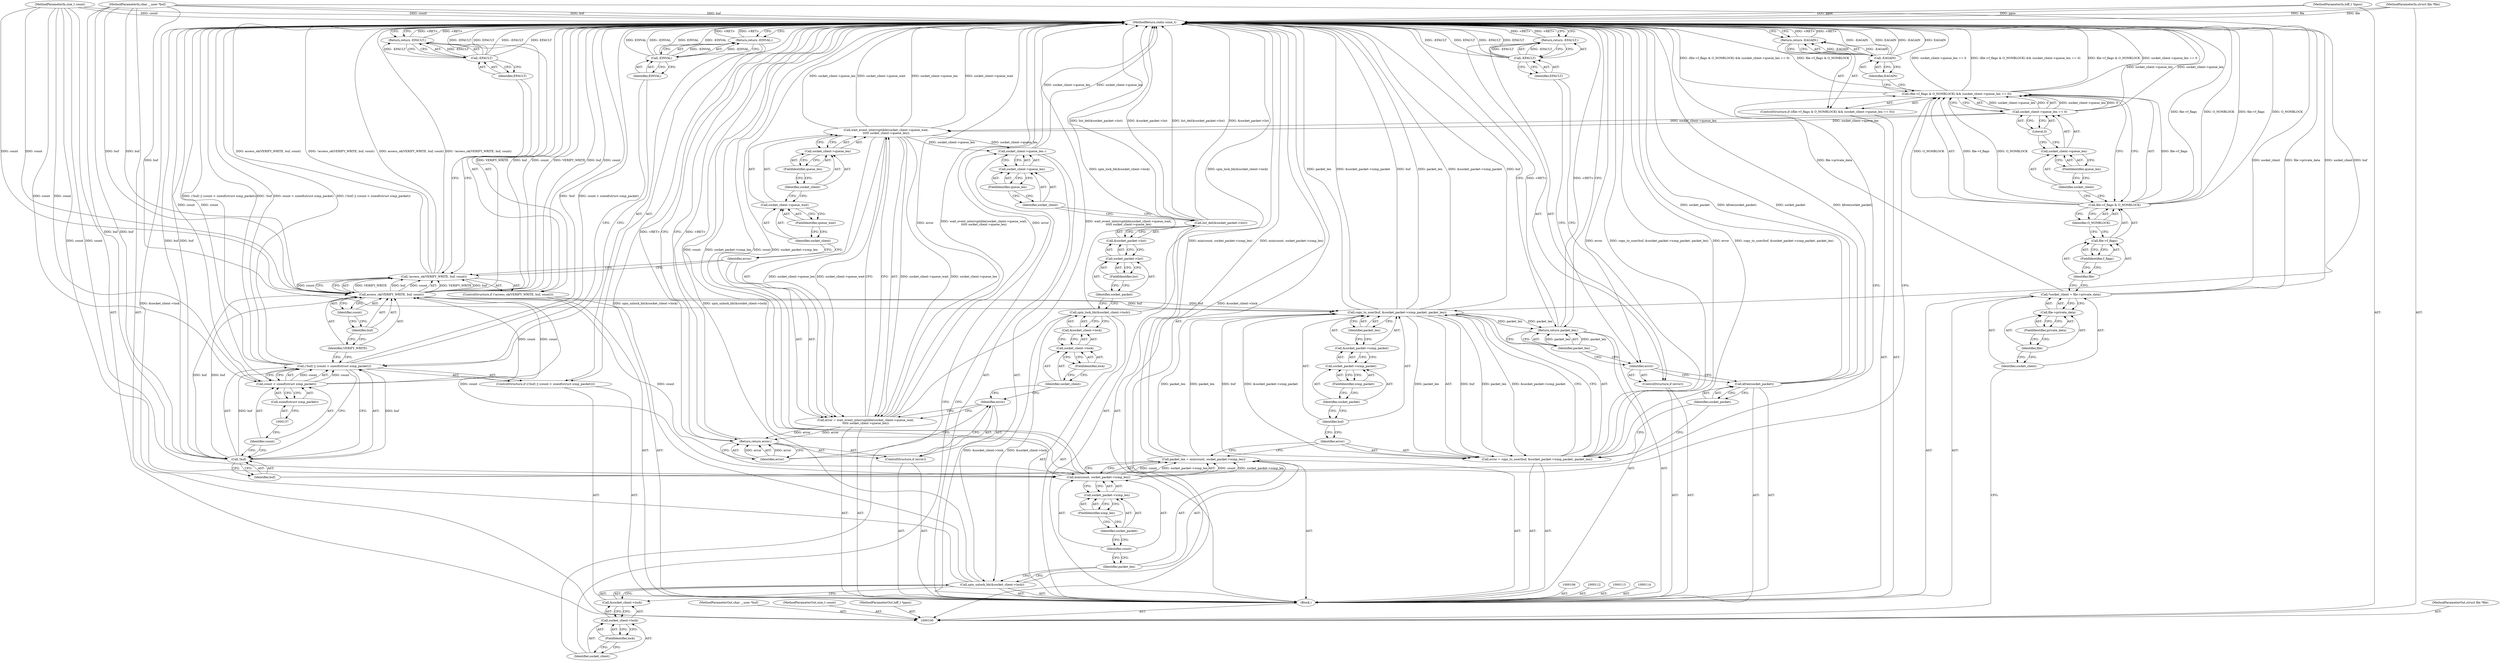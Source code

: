 digraph "0_linux_b5a1eeef04cc7859f34dec9b72ea1b28e4aba07c" {
"1000207" [label="(MethodReturn,static ssize_t)"];
"1000101" [label="(MethodParameterIn,struct file *file)"];
"1000312" [label="(MethodParameterOut,struct file *file)"];
"1000102" [label="(MethodParameterIn,char __user *buf)"];
"1000313" [label="(MethodParameterOut,char __user *buf)"];
"1000129" [label="(Identifier,EAGAIN)"];
"1000127" [label="(Return,return -EAGAIN;)"];
"1000128" [label="(Call,-EAGAIN)"];
"1000130" [label="(ControlStructure,if ((!buf) || (count < sizeof(struct icmp_packet))))"];
"1000134" [label="(Call,count < sizeof(struct icmp_packet))"];
"1000135" [label="(Identifier,count)"];
"1000136" [label="(Call,sizeof(struct icmp_packet))"];
"1000131" [label="(Call,(!buf) || (count < sizeof(struct icmp_packet)))"];
"1000132" [label="(Call,!buf)"];
"1000133" [label="(Identifier,buf)"];
"1000140" [label="(Identifier,EINVAL)"];
"1000138" [label="(Return,return -EINVAL;)"];
"1000139" [label="(Call,-EINVAL)"];
"1000141" [label="(ControlStructure,if (!access_ok(VERIFY_WRITE, buf, count)))"];
"1000144" [label="(Identifier,VERIFY_WRITE)"];
"1000145" [label="(Identifier,buf)"];
"1000146" [label="(Identifier,count)"];
"1000142" [label="(Call,!access_ok(VERIFY_WRITE, buf, count))"];
"1000143" [label="(Call,access_ok(VERIFY_WRITE, buf, count))"];
"1000149" [label="(Identifier,EFAULT)"];
"1000147" [label="(Return,return -EFAULT;)"];
"1000148" [label="(Call,-EFAULT)"];
"1000150" [label="(Call,error = wait_event_interruptible(socket_client->queue_wait,\n\t\t\t\t\t socket_client->queue_len))"];
"1000151" [label="(Identifier,error)"];
"1000153" [label="(Call,socket_client->queue_wait)"];
"1000154" [label="(Identifier,socket_client)"];
"1000155" [label="(FieldIdentifier,queue_wait)"];
"1000152" [label="(Call,wait_event_interruptible(socket_client->queue_wait,\n\t\t\t\t\t socket_client->queue_len))"];
"1000158" [label="(FieldIdentifier,queue_len)"];
"1000156" [label="(Call,socket_client->queue_len)"];
"1000157" [label="(Identifier,socket_client)"];
"1000103" [label="(MethodParameterIn,size_t count)"];
"1000314" [label="(MethodParameterOut,size_t count)"];
"1000104" [label="(MethodParameterIn,loff_t *ppos)"];
"1000315" [label="(MethodParameterOut,loff_t *ppos)"];
"1000159" [label="(ControlStructure,if (error))"];
"1000160" [label="(Identifier,error)"];
"1000161" [label="(Return,return error;)"];
"1000162" [label="(Identifier,error)"];
"1000163" [label="(Call,spin_lock_bh(&socket_client->lock))"];
"1000164" [label="(Call,&socket_client->lock)"];
"1000165" [label="(Call,socket_client->lock)"];
"1000166" [label="(Identifier,socket_client)"];
"1000167" [label="(FieldIdentifier,lock)"];
"1000168" [label="(Call,list_del(&socket_packet->list))"];
"1000169" [label="(Call,&socket_packet->list)"];
"1000170" [label="(Call,socket_packet->list)"];
"1000171" [label="(Identifier,socket_packet)"];
"1000172" [label="(FieldIdentifier,list)"];
"1000173" [label="(Call,socket_client->queue_len--)"];
"1000174" [label="(Call,socket_client->queue_len)"];
"1000175" [label="(Identifier,socket_client)"];
"1000176" [label="(FieldIdentifier,queue_len)"];
"1000105" [label="(Block,)"];
"1000178" [label="(Call,&socket_client->lock)"];
"1000179" [label="(Call,socket_client->lock)"];
"1000180" [label="(Identifier,socket_client)"];
"1000177" [label="(Call,spin_unlock_bh(&socket_client->lock))"];
"1000181" [label="(FieldIdentifier,lock)"];
"1000182" [label="(Call,packet_len = min(count, socket_packet->icmp_len))"];
"1000183" [label="(Identifier,packet_len)"];
"1000184" [label="(Call,min(count, socket_packet->icmp_len))"];
"1000185" [label="(Identifier,count)"];
"1000186" [label="(Call,socket_packet->icmp_len)"];
"1000187" [label="(Identifier,socket_packet)"];
"1000188" [label="(FieldIdentifier,icmp_len)"];
"1000189" [label="(Call,error = copy_to_user(buf, &socket_packet->icmp_packet, packet_len))"];
"1000190" [label="(Identifier,error)"];
"1000192" [label="(Identifier,buf)"];
"1000193" [label="(Call,&socket_packet->icmp_packet)"];
"1000194" [label="(Call,socket_packet->icmp_packet)"];
"1000195" [label="(Identifier,socket_packet)"];
"1000196" [label="(FieldIdentifier,icmp_packet)"];
"1000197" [label="(Identifier,packet_len)"];
"1000191" [label="(Call,copy_to_user(buf, &socket_packet->icmp_packet, packet_len))"];
"1000198" [label="(Call,kfree(socket_packet))"];
"1000199" [label="(Identifier,socket_packet)"];
"1000200" [label="(ControlStructure,if (error))"];
"1000201" [label="(Identifier,error)"];
"1000204" [label="(Identifier,EFAULT)"];
"1000202" [label="(Return,return -EFAULT;)"];
"1000203" [label="(Call,-EFAULT)"];
"1000107" [label="(Call,*socket_client = file->private_data)"];
"1000108" [label="(Identifier,socket_client)"];
"1000109" [label="(Call,file->private_data)"];
"1000110" [label="(Identifier,file)"];
"1000111" [label="(FieldIdentifier,private_data)"];
"1000205" [label="(Return,return packet_len;)"];
"1000206" [label="(Identifier,packet_len)"];
"1000115" [label="(ControlStructure,if ((file->f_flags & O_NONBLOCK) && (socket_client->queue_len == 0)))"];
"1000120" [label="(FieldIdentifier,f_flags)"];
"1000121" [label="(Identifier,O_NONBLOCK)"];
"1000122" [label="(Call,socket_client->queue_len == 0)"];
"1000123" [label="(Call,socket_client->queue_len)"];
"1000124" [label="(Identifier,socket_client)"];
"1000116" [label="(Call,(file->f_flags & O_NONBLOCK) && (socket_client->queue_len == 0))"];
"1000125" [label="(FieldIdentifier,queue_len)"];
"1000117" [label="(Call,file->f_flags & O_NONBLOCK)"];
"1000118" [label="(Call,file->f_flags)"];
"1000119" [label="(Identifier,file)"];
"1000126" [label="(Literal,0)"];
"1000207" -> "1000100"  [label="AST: "];
"1000207" -> "1000127"  [label="CFG: "];
"1000207" -> "1000138"  [label="CFG: "];
"1000207" -> "1000147"  [label="CFG: "];
"1000207" -> "1000161"  [label="CFG: "];
"1000207" -> "1000202"  [label="CFG: "];
"1000207" -> "1000205"  [label="CFG: "];
"1000161" -> "1000207"  [label="DDG: <RET>"];
"1000127" -> "1000207"  [label="DDG: <RET>"];
"1000147" -> "1000207"  [label="DDG: <RET>"];
"1000205" -> "1000207"  [label="DDG: <RET>"];
"1000138" -> "1000207"  [label="DDG: <RET>"];
"1000142" -> "1000207"  [label="DDG: !access_ok(VERIFY_WRITE, buf, count)"];
"1000142" -> "1000207"  [label="DDG: access_ok(VERIFY_WRITE, buf, count)"];
"1000107" -> "1000207"  [label="DDG: socket_client"];
"1000107" -> "1000207"  [label="DDG: file->private_data"];
"1000184" -> "1000207"  [label="DDG: count"];
"1000184" -> "1000207"  [label="DDG: socket_packet->icmp_len"];
"1000104" -> "1000207"  [label="DDG: ppos"];
"1000152" -> "1000207"  [label="DDG: socket_client->queue_wait"];
"1000152" -> "1000207"  [label="DDG: socket_client->queue_len"];
"1000117" -> "1000207"  [label="DDG: file->f_flags"];
"1000117" -> "1000207"  [label="DDG: O_NONBLOCK"];
"1000177" -> "1000207"  [label="DDG: &socket_client->lock"];
"1000177" -> "1000207"  [label="DDG: spin_unlock_bh(&socket_client->lock)"];
"1000116" -> "1000207"  [label="DDG: file->f_flags & O_NONBLOCK"];
"1000116" -> "1000207"  [label="DDG: socket_client->queue_len == 0"];
"1000116" -> "1000207"  [label="DDG: (file->f_flags & O_NONBLOCK) && (socket_client->queue_len == 0)"];
"1000168" -> "1000207"  [label="DDG: list_del(&socket_packet->list)"];
"1000168" -> "1000207"  [label="DDG: &socket_packet->list"];
"1000150" -> "1000207"  [label="DDG: error"];
"1000150" -> "1000207"  [label="DDG: wait_event_interruptible(socket_client->queue_wait,\n\t\t\t\t\t socket_client->queue_len)"];
"1000189" -> "1000207"  [label="DDG: error"];
"1000189" -> "1000207"  [label="DDG: copy_to_user(buf, &socket_packet->icmp_packet, packet_len)"];
"1000122" -> "1000207"  [label="DDG: socket_client->queue_len"];
"1000131" -> "1000207"  [label="DDG: !buf"];
"1000131" -> "1000207"  [label="DDG: count < sizeof(struct icmp_packet)"];
"1000131" -> "1000207"  [label="DDG: (!buf) || (count < sizeof(struct icmp_packet))"];
"1000139" -> "1000207"  [label="DDG: -EINVAL"];
"1000139" -> "1000207"  [label="DDG: EINVAL"];
"1000182" -> "1000207"  [label="DDG: min(count, socket_packet->icmp_len)"];
"1000128" -> "1000207"  [label="DDG: EAGAIN"];
"1000128" -> "1000207"  [label="DDG: -EAGAIN"];
"1000103" -> "1000207"  [label="DDG: count"];
"1000143" -> "1000207"  [label="DDG: VERIFY_WRITE"];
"1000143" -> "1000207"  [label="DDG: buf"];
"1000143" -> "1000207"  [label="DDG: count"];
"1000203" -> "1000207"  [label="DDG: -EFAULT"];
"1000203" -> "1000207"  [label="DDG: EFAULT"];
"1000148" -> "1000207"  [label="DDG: EFAULT"];
"1000148" -> "1000207"  [label="DDG: -EFAULT"];
"1000132" -> "1000207"  [label="DDG: buf"];
"1000102" -> "1000207"  [label="DDG: buf"];
"1000191" -> "1000207"  [label="DDG: packet_len"];
"1000191" -> "1000207"  [label="DDG: &socket_packet->icmp_packet"];
"1000191" -> "1000207"  [label="DDG: buf"];
"1000198" -> "1000207"  [label="DDG: socket_packet"];
"1000198" -> "1000207"  [label="DDG: kfree(socket_packet)"];
"1000134" -> "1000207"  [label="DDG: count"];
"1000101" -> "1000207"  [label="DDG: file"];
"1000163" -> "1000207"  [label="DDG: spin_lock_bh(&socket_client->lock)"];
"1000173" -> "1000207"  [label="DDG: socket_client->queue_len"];
"1000202" -> "1000207"  [label="DDG: <RET>"];
"1000101" -> "1000100"  [label="AST: "];
"1000101" -> "1000207"  [label="DDG: file"];
"1000312" -> "1000100"  [label="AST: "];
"1000102" -> "1000100"  [label="AST: "];
"1000102" -> "1000207"  [label="DDG: buf"];
"1000102" -> "1000132"  [label="DDG: buf"];
"1000102" -> "1000143"  [label="DDG: buf"];
"1000102" -> "1000191"  [label="DDG: buf"];
"1000313" -> "1000100"  [label="AST: "];
"1000129" -> "1000128"  [label="AST: "];
"1000129" -> "1000116"  [label="CFG: "];
"1000128" -> "1000129"  [label="CFG: "];
"1000127" -> "1000115"  [label="AST: "];
"1000127" -> "1000128"  [label="CFG: "];
"1000128" -> "1000127"  [label="AST: "];
"1000207" -> "1000127"  [label="CFG: "];
"1000127" -> "1000207"  [label="DDG: <RET>"];
"1000128" -> "1000127"  [label="DDG: -EAGAIN"];
"1000128" -> "1000127"  [label="AST: "];
"1000128" -> "1000129"  [label="CFG: "];
"1000129" -> "1000128"  [label="AST: "];
"1000127" -> "1000128"  [label="CFG: "];
"1000128" -> "1000207"  [label="DDG: EAGAIN"];
"1000128" -> "1000207"  [label="DDG: -EAGAIN"];
"1000128" -> "1000127"  [label="DDG: -EAGAIN"];
"1000130" -> "1000105"  [label="AST: "];
"1000131" -> "1000130"  [label="AST: "];
"1000138" -> "1000130"  [label="AST: "];
"1000134" -> "1000131"  [label="AST: "];
"1000134" -> "1000136"  [label="CFG: "];
"1000135" -> "1000134"  [label="AST: "];
"1000136" -> "1000134"  [label="AST: "];
"1000131" -> "1000134"  [label="CFG: "];
"1000134" -> "1000207"  [label="DDG: count"];
"1000134" -> "1000131"  [label="DDG: count"];
"1000103" -> "1000134"  [label="DDG: count"];
"1000134" -> "1000143"  [label="DDG: count"];
"1000135" -> "1000134"  [label="AST: "];
"1000135" -> "1000132"  [label="CFG: "];
"1000137" -> "1000135"  [label="CFG: "];
"1000136" -> "1000134"  [label="AST: "];
"1000136" -> "1000137"  [label="CFG: "];
"1000137" -> "1000136"  [label="AST: "];
"1000134" -> "1000136"  [label="CFG: "];
"1000131" -> "1000130"  [label="AST: "];
"1000131" -> "1000132"  [label="CFG: "];
"1000131" -> "1000134"  [label="CFG: "];
"1000132" -> "1000131"  [label="AST: "];
"1000134" -> "1000131"  [label="AST: "];
"1000140" -> "1000131"  [label="CFG: "];
"1000144" -> "1000131"  [label="CFG: "];
"1000131" -> "1000207"  [label="DDG: !buf"];
"1000131" -> "1000207"  [label="DDG: count < sizeof(struct icmp_packet)"];
"1000131" -> "1000207"  [label="DDG: (!buf) || (count < sizeof(struct icmp_packet))"];
"1000132" -> "1000131"  [label="DDG: buf"];
"1000134" -> "1000131"  [label="DDG: count"];
"1000132" -> "1000131"  [label="AST: "];
"1000132" -> "1000133"  [label="CFG: "];
"1000133" -> "1000132"  [label="AST: "];
"1000135" -> "1000132"  [label="CFG: "];
"1000131" -> "1000132"  [label="CFG: "];
"1000132" -> "1000207"  [label="DDG: buf"];
"1000132" -> "1000131"  [label="DDG: buf"];
"1000102" -> "1000132"  [label="DDG: buf"];
"1000132" -> "1000143"  [label="DDG: buf"];
"1000133" -> "1000132"  [label="AST: "];
"1000133" -> "1000116"  [label="CFG: "];
"1000132" -> "1000133"  [label="CFG: "];
"1000140" -> "1000139"  [label="AST: "];
"1000140" -> "1000131"  [label="CFG: "];
"1000139" -> "1000140"  [label="CFG: "];
"1000138" -> "1000130"  [label="AST: "];
"1000138" -> "1000139"  [label="CFG: "];
"1000139" -> "1000138"  [label="AST: "];
"1000207" -> "1000138"  [label="CFG: "];
"1000138" -> "1000207"  [label="DDG: <RET>"];
"1000139" -> "1000138"  [label="DDG: -EINVAL"];
"1000139" -> "1000138"  [label="AST: "];
"1000139" -> "1000140"  [label="CFG: "];
"1000140" -> "1000139"  [label="AST: "];
"1000138" -> "1000139"  [label="CFG: "];
"1000139" -> "1000207"  [label="DDG: -EINVAL"];
"1000139" -> "1000207"  [label="DDG: EINVAL"];
"1000139" -> "1000138"  [label="DDG: -EINVAL"];
"1000141" -> "1000105"  [label="AST: "];
"1000142" -> "1000141"  [label="AST: "];
"1000147" -> "1000141"  [label="AST: "];
"1000144" -> "1000143"  [label="AST: "];
"1000144" -> "1000131"  [label="CFG: "];
"1000145" -> "1000144"  [label="CFG: "];
"1000145" -> "1000143"  [label="AST: "];
"1000145" -> "1000144"  [label="CFG: "];
"1000146" -> "1000145"  [label="CFG: "];
"1000146" -> "1000143"  [label="AST: "];
"1000146" -> "1000145"  [label="CFG: "];
"1000143" -> "1000146"  [label="CFG: "];
"1000142" -> "1000141"  [label="AST: "];
"1000142" -> "1000143"  [label="CFG: "];
"1000143" -> "1000142"  [label="AST: "];
"1000149" -> "1000142"  [label="CFG: "];
"1000151" -> "1000142"  [label="CFG: "];
"1000142" -> "1000207"  [label="DDG: !access_ok(VERIFY_WRITE, buf, count)"];
"1000142" -> "1000207"  [label="DDG: access_ok(VERIFY_WRITE, buf, count)"];
"1000143" -> "1000142"  [label="DDG: VERIFY_WRITE"];
"1000143" -> "1000142"  [label="DDG: buf"];
"1000143" -> "1000142"  [label="DDG: count"];
"1000143" -> "1000142"  [label="AST: "];
"1000143" -> "1000146"  [label="CFG: "];
"1000144" -> "1000143"  [label="AST: "];
"1000145" -> "1000143"  [label="AST: "];
"1000146" -> "1000143"  [label="AST: "];
"1000142" -> "1000143"  [label="CFG: "];
"1000143" -> "1000207"  [label="DDG: VERIFY_WRITE"];
"1000143" -> "1000207"  [label="DDG: buf"];
"1000143" -> "1000207"  [label="DDG: count"];
"1000143" -> "1000142"  [label="DDG: VERIFY_WRITE"];
"1000143" -> "1000142"  [label="DDG: buf"];
"1000143" -> "1000142"  [label="DDG: count"];
"1000132" -> "1000143"  [label="DDG: buf"];
"1000102" -> "1000143"  [label="DDG: buf"];
"1000134" -> "1000143"  [label="DDG: count"];
"1000103" -> "1000143"  [label="DDG: count"];
"1000143" -> "1000184"  [label="DDG: count"];
"1000143" -> "1000191"  [label="DDG: buf"];
"1000149" -> "1000148"  [label="AST: "];
"1000149" -> "1000142"  [label="CFG: "];
"1000148" -> "1000149"  [label="CFG: "];
"1000147" -> "1000141"  [label="AST: "];
"1000147" -> "1000148"  [label="CFG: "];
"1000148" -> "1000147"  [label="AST: "];
"1000207" -> "1000147"  [label="CFG: "];
"1000147" -> "1000207"  [label="DDG: <RET>"];
"1000148" -> "1000147"  [label="DDG: -EFAULT"];
"1000148" -> "1000147"  [label="AST: "];
"1000148" -> "1000149"  [label="CFG: "];
"1000149" -> "1000148"  [label="AST: "];
"1000147" -> "1000148"  [label="CFG: "];
"1000148" -> "1000207"  [label="DDG: EFAULT"];
"1000148" -> "1000207"  [label="DDG: -EFAULT"];
"1000148" -> "1000147"  [label="DDG: -EFAULT"];
"1000150" -> "1000105"  [label="AST: "];
"1000150" -> "1000152"  [label="CFG: "];
"1000151" -> "1000150"  [label="AST: "];
"1000152" -> "1000150"  [label="AST: "];
"1000160" -> "1000150"  [label="CFG: "];
"1000150" -> "1000207"  [label="DDG: error"];
"1000150" -> "1000207"  [label="DDG: wait_event_interruptible(socket_client->queue_wait,\n\t\t\t\t\t socket_client->queue_len)"];
"1000152" -> "1000150"  [label="DDG: socket_client->queue_wait"];
"1000152" -> "1000150"  [label="DDG: socket_client->queue_len"];
"1000150" -> "1000161"  [label="DDG: error"];
"1000151" -> "1000150"  [label="AST: "];
"1000151" -> "1000142"  [label="CFG: "];
"1000154" -> "1000151"  [label="CFG: "];
"1000153" -> "1000152"  [label="AST: "];
"1000153" -> "1000155"  [label="CFG: "];
"1000154" -> "1000153"  [label="AST: "];
"1000155" -> "1000153"  [label="AST: "];
"1000157" -> "1000153"  [label="CFG: "];
"1000154" -> "1000153"  [label="AST: "];
"1000154" -> "1000151"  [label="CFG: "];
"1000155" -> "1000154"  [label="CFG: "];
"1000155" -> "1000153"  [label="AST: "];
"1000155" -> "1000154"  [label="CFG: "];
"1000153" -> "1000155"  [label="CFG: "];
"1000152" -> "1000150"  [label="AST: "];
"1000152" -> "1000156"  [label="CFG: "];
"1000153" -> "1000152"  [label="AST: "];
"1000156" -> "1000152"  [label="AST: "];
"1000150" -> "1000152"  [label="CFG: "];
"1000152" -> "1000207"  [label="DDG: socket_client->queue_wait"];
"1000152" -> "1000207"  [label="DDG: socket_client->queue_len"];
"1000152" -> "1000150"  [label="DDG: socket_client->queue_wait"];
"1000152" -> "1000150"  [label="DDG: socket_client->queue_len"];
"1000122" -> "1000152"  [label="DDG: socket_client->queue_len"];
"1000152" -> "1000173"  [label="DDG: socket_client->queue_len"];
"1000158" -> "1000156"  [label="AST: "];
"1000158" -> "1000157"  [label="CFG: "];
"1000156" -> "1000158"  [label="CFG: "];
"1000156" -> "1000152"  [label="AST: "];
"1000156" -> "1000158"  [label="CFG: "];
"1000157" -> "1000156"  [label="AST: "];
"1000158" -> "1000156"  [label="AST: "];
"1000152" -> "1000156"  [label="CFG: "];
"1000157" -> "1000156"  [label="AST: "];
"1000157" -> "1000153"  [label="CFG: "];
"1000158" -> "1000157"  [label="CFG: "];
"1000103" -> "1000100"  [label="AST: "];
"1000103" -> "1000207"  [label="DDG: count"];
"1000103" -> "1000134"  [label="DDG: count"];
"1000103" -> "1000143"  [label="DDG: count"];
"1000103" -> "1000184"  [label="DDG: count"];
"1000314" -> "1000100"  [label="AST: "];
"1000104" -> "1000100"  [label="AST: "];
"1000104" -> "1000207"  [label="DDG: ppos"];
"1000315" -> "1000100"  [label="AST: "];
"1000159" -> "1000105"  [label="AST: "];
"1000160" -> "1000159"  [label="AST: "];
"1000161" -> "1000159"  [label="AST: "];
"1000160" -> "1000159"  [label="AST: "];
"1000160" -> "1000150"  [label="CFG: "];
"1000162" -> "1000160"  [label="CFG: "];
"1000166" -> "1000160"  [label="CFG: "];
"1000161" -> "1000159"  [label="AST: "];
"1000161" -> "1000162"  [label="CFG: "];
"1000162" -> "1000161"  [label="AST: "];
"1000207" -> "1000161"  [label="CFG: "];
"1000161" -> "1000207"  [label="DDG: <RET>"];
"1000162" -> "1000161"  [label="DDG: error"];
"1000150" -> "1000161"  [label="DDG: error"];
"1000162" -> "1000161"  [label="AST: "];
"1000162" -> "1000160"  [label="CFG: "];
"1000161" -> "1000162"  [label="CFG: "];
"1000162" -> "1000161"  [label="DDG: error"];
"1000163" -> "1000105"  [label="AST: "];
"1000163" -> "1000164"  [label="CFG: "];
"1000164" -> "1000163"  [label="AST: "];
"1000171" -> "1000163"  [label="CFG: "];
"1000163" -> "1000207"  [label="DDG: spin_lock_bh(&socket_client->lock)"];
"1000163" -> "1000177"  [label="DDG: &socket_client->lock"];
"1000164" -> "1000163"  [label="AST: "];
"1000164" -> "1000165"  [label="CFG: "];
"1000165" -> "1000164"  [label="AST: "];
"1000163" -> "1000164"  [label="CFG: "];
"1000165" -> "1000164"  [label="AST: "];
"1000165" -> "1000167"  [label="CFG: "];
"1000166" -> "1000165"  [label="AST: "];
"1000167" -> "1000165"  [label="AST: "];
"1000164" -> "1000165"  [label="CFG: "];
"1000166" -> "1000165"  [label="AST: "];
"1000166" -> "1000160"  [label="CFG: "];
"1000167" -> "1000166"  [label="CFG: "];
"1000167" -> "1000165"  [label="AST: "];
"1000167" -> "1000166"  [label="CFG: "];
"1000165" -> "1000167"  [label="CFG: "];
"1000168" -> "1000105"  [label="AST: "];
"1000168" -> "1000169"  [label="CFG: "];
"1000169" -> "1000168"  [label="AST: "];
"1000175" -> "1000168"  [label="CFG: "];
"1000168" -> "1000207"  [label="DDG: list_del(&socket_packet->list)"];
"1000168" -> "1000207"  [label="DDG: &socket_packet->list"];
"1000169" -> "1000168"  [label="AST: "];
"1000169" -> "1000170"  [label="CFG: "];
"1000170" -> "1000169"  [label="AST: "];
"1000168" -> "1000169"  [label="CFG: "];
"1000170" -> "1000169"  [label="AST: "];
"1000170" -> "1000172"  [label="CFG: "];
"1000171" -> "1000170"  [label="AST: "];
"1000172" -> "1000170"  [label="AST: "];
"1000169" -> "1000170"  [label="CFG: "];
"1000171" -> "1000170"  [label="AST: "];
"1000171" -> "1000163"  [label="CFG: "];
"1000172" -> "1000171"  [label="CFG: "];
"1000172" -> "1000170"  [label="AST: "];
"1000172" -> "1000171"  [label="CFG: "];
"1000170" -> "1000172"  [label="CFG: "];
"1000173" -> "1000105"  [label="AST: "];
"1000173" -> "1000174"  [label="CFG: "];
"1000174" -> "1000173"  [label="AST: "];
"1000180" -> "1000173"  [label="CFG: "];
"1000173" -> "1000207"  [label="DDG: socket_client->queue_len"];
"1000152" -> "1000173"  [label="DDG: socket_client->queue_len"];
"1000174" -> "1000173"  [label="AST: "];
"1000174" -> "1000176"  [label="CFG: "];
"1000175" -> "1000174"  [label="AST: "];
"1000176" -> "1000174"  [label="AST: "];
"1000173" -> "1000174"  [label="CFG: "];
"1000175" -> "1000174"  [label="AST: "];
"1000175" -> "1000168"  [label="CFG: "];
"1000176" -> "1000175"  [label="CFG: "];
"1000176" -> "1000174"  [label="AST: "];
"1000176" -> "1000175"  [label="CFG: "];
"1000174" -> "1000176"  [label="CFG: "];
"1000105" -> "1000100"  [label="AST: "];
"1000106" -> "1000105"  [label="AST: "];
"1000107" -> "1000105"  [label="AST: "];
"1000112" -> "1000105"  [label="AST: "];
"1000113" -> "1000105"  [label="AST: "];
"1000114" -> "1000105"  [label="AST: "];
"1000115" -> "1000105"  [label="AST: "];
"1000130" -> "1000105"  [label="AST: "];
"1000141" -> "1000105"  [label="AST: "];
"1000150" -> "1000105"  [label="AST: "];
"1000159" -> "1000105"  [label="AST: "];
"1000163" -> "1000105"  [label="AST: "];
"1000168" -> "1000105"  [label="AST: "];
"1000173" -> "1000105"  [label="AST: "];
"1000177" -> "1000105"  [label="AST: "];
"1000182" -> "1000105"  [label="AST: "];
"1000189" -> "1000105"  [label="AST: "];
"1000198" -> "1000105"  [label="AST: "];
"1000200" -> "1000105"  [label="AST: "];
"1000205" -> "1000105"  [label="AST: "];
"1000178" -> "1000177"  [label="AST: "];
"1000178" -> "1000179"  [label="CFG: "];
"1000179" -> "1000178"  [label="AST: "];
"1000177" -> "1000178"  [label="CFG: "];
"1000179" -> "1000178"  [label="AST: "];
"1000179" -> "1000181"  [label="CFG: "];
"1000180" -> "1000179"  [label="AST: "];
"1000181" -> "1000179"  [label="AST: "];
"1000178" -> "1000179"  [label="CFG: "];
"1000180" -> "1000179"  [label="AST: "];
"1000180" -> "1000173"  [label="CFG: "];
"1000181" -> "1000180"  [label="CFG: "];
"1000177" -> "1000105"  [label="AST: "];
"1000177" -> "1000178"  [label="CFG: "];
"1000178" -> "1000177"  [label="AST: "];
"1000183" -> "1000177"  [label="CFG: "];
"1000177" -> "1000207"  [label="DDG: &socket_client->lock"];
"1000177" -> "1000207"  [label="DDG: spin_unlock_bh(&socket_client->lock)"];
"1000163" -> "1000177"  [label="DDG: &socket_client->lock"];
"1000181" -> "1000179"  [label="AST: "];
"1000181" -> "1000180"  [label="CFG: "];
"1000179" -> "1000181"  [label="CFG: "];
"1000182" -> "1000105"  [label="AST: "];
"1000182" -> "1000184"  [label="CFG: "];
"1000183" -> "1000182"  [label="AST: "];
"1000184" -> "1000182"  [label="AST: "];
"1000190" -> "1000182"  [label="CFG: "];
"1000182" -> "1000207"  [label="DDG: min(count, socket_packet->icmp_len)"];
"1000184" -> "1000182"  [label="DDG: count"];
"1000184" -> "1000182"  [label="DDG: socket_packet->icmp_len"];
"1000182" -> "1000191"  [label="DDG: packet_len"];
"1000183" -> "1000182"  [label="AST: "];
"1000183" -> "1000177"  [label="CFG: "];
"1000185" -> "1000183"  [label="CFG: "];
"1000184" -> "1000182"  [label="AST: "];
"1000184" -> "1000186"  [label="CFG: "];
"1000185" -> "1000184"  [label="AST: "];
"1000186" -> "1000184"  [label="AST: "];
"1000182" -> "1000184"  [label="CFG: "];
"1000184" -> "1000207"  [label="DDG: count"];
"1000184" -> "1000207"  [label="DDG: socket_packet->icmp_len"];
"1000184" -> "1000182"  [label="DDG: count"];
"1000184" -> "1000182"  [label="DDG: socket_packet->icmp_len"];
"1000143" -> "1000184"  [label="DDG: count"];
"1000103" -> "1000184"  [label="DDG: count"];
"1000185" -> "1000184"  [label="AST: "];
"1000185" -> "1000183"  [label="CFG: "];
"1000187" -> "1000185"  [label="CFG: "];
"1000186" -> "1000184"  [label="AST: "];
"1000186" -> "1000188"  [label="CFG: "];
"1000187" -> "1000186"  [label="AST: "];
"1000188" -> "1000186"  [label="AST: "];
"1000184" -> "1000186"  [label="CFG: "];
"1000187" -> "1000186"  [label="AST: "];
"1000187" -> "1000185"  [label="CFG: "];
"1000188" -> "1000187"  [label="CFG: "];
"1000188" -> "1000186"  [label="AST: "];
"1000188" -> "1000187"  [label="CFG: "];
"1000186" -> "1000188"  [label="CFG: "];
"1000189" -> "1000105"  [label="AST: "];
"1000189" -> "1000191"  [label="CFG: "];
"1000190" -> "1000189"  [label="AST: "];
"1000191" -> "1000189"  [label="AST: "];
"1000199" -> "1000189"  [label="CFG: "];
"1000189" -> "1000207"  [label="DDG: error"];
"1000189" -> "1000207"  [label="DDG: copy_to_user(buf, &socket_packet->icmp_packet, packet_len)"];
"1000191" -> "1000189"  [label="DDG: buf"];
"1000191" -> "1000189"  [label="DDG: &socket_packet->icmp_packet"];
"1000191" -> "1000189"  [label="DDG: packet_len"];
"1000190" -> "1000189"  [label="AST: "];
"1000190" -> "1000182"  [label="CFG: "];
"1000192" -> "1000190"  [label="CFG: "];
"1000192" -> "1000191"  [label="AST: "];
"1000192" -> "1000190"  [label="CFG: "];
"1000195" -> "1000192"  [label="CFG: "];
"1000193" -> "1000191"  [label="AST: "];
"1000193" -> "1000194"  [label="CFG: "];
"1000194" -> "1000193"  [label="AST: "];
"1000197" -> "1000193"  [label="CFG: "];
"1000194" -> "1000193"  [label="AST: "];
"1000194" -> "1000196"  [label="CFG: "];
"1000195" -> "1000194"  [label="AST: "];
"1000196" -> "1000194"  [label="AST: "];
"1000193" -> "1000194"  [label="CFG: "];
"1000195" -> "1000194"  [label="AST: "];
"1000195" -> "1000192"  [label="CFG: "];
"1000196" -> "1000195"  [label="CFG: "];
"1000196" -> "1000194"  [label="AST: "];
"1000196" -> "1000195"  [label="CFG: "];
"1000194" -> "1000196"  [label="CFG: "];
"1000197" -> "1000191"  [label="AST: "];
"1000197" -> "1000193"  [label="CFG: "];
"1000191" -> "1000197"  [label="CFG: "];
"1000191" -> "1000189"  [label="AST: "];
"1000191" -> "1000197"  [label="CFG: "];
"1000192" -> "1000191"  [label="AST: "];
"1000193" -> "1000191"  [label="AST: "];
"1000197" -> "1000191"  [label="AST: "];
"1000189" -> "1000191"  [label="CFG: "];
"1000191" -> "1000207"  [label="DDG: packet_len"];
"1000191" -> "1000207"  [label="DDG: &socket_packet->icmp_packet"];
"1000191" -> "1000207"  [label="DDG: buf"];
"1000191" -> "1000189"  [label="DDG: buf"];
"1000191" -> "1000189"  [label="DDG: &socket_packet->icmp_packet"];
"1000191" -> "1000189"  [label="DDG: packet_len"];
"1000143" -> "1000191"  [label="DDG: buf"];
"1000102" -> "1000191"  [label="DDG: buf"];
"1000182" -> "1000191"  [label="DDG: packet_len"];
"1000191" -> "1000205"  [label="DDG: packet_len"];
"1000198" -> "1000105"  [label="AST: "];
"1000198" -> "1000199"  [label="CFG: "];
"1000199" -> "1000198"  [label="AST: "];
"1000201" -> "1000198"  [label="CFG: "];
"1000198" -> "1000207"  [label="DDG: socket_packet"];
"1000198" -> "1000207"  [label="DDG: kfree(socket_packet)"];
"1000199" -> "1000198"  [label="AST: "];
"1000199" -> "1000189"  [label="CFG: "];
"1000198" -> "1000199"  [label="CFG: "];
"1000200" -> "1000105"  [label="AST: "];
"1000201" -> "1000200"  [label="AST: "];
"1000202" -> "1000200"  [label="AST: "];
"1000201" -> "1000200"  [label="AST: "];
"1000201" -> "1000198"  [label="CFG: "];
"1000204" -> "1000201"  [label="CFG: "];
"1000206" -> "1000201"  [label="CFG: "];
"1000204" -> "1000203"  [label="AST: "];
"1000204" -> "1000201"  [label="CFG: "];
"1000203" -> "1000204"  [label="CFG: "];
"1000202" -> "1000200"  [label="AST: "];
"1000202" -> "1000203"  [label="CFG: "];
"1000203" -> "1000202"  [label="AST: "];
"1000207" -> "1000202"  [label="CFG: "];
"1000202" -> "1000207"  [label="DDG: <RET>"];
"1000203" -> "1000202"  [label="DDG: -EFAULT"];
"1000203" -> "1000202"  [label="AST: "];
"1000203" -> "1000204"  [label="CFG: "];
"1000204" -> "1000203"  [label="AST: "];
"1000202" -> "1000203"  [label="CFG: "];
"1000203" -> "1000207"  [label="DDG: -EFAULT"];
"1000203" -> "1000207"  [label="DDG: EFAULT"];
"1000203" -> "1000202"  [label="DDG: -EFAULT"];
"1000107" -> "1000105"  [label="AST: "];
"1000107" -> "1000109"  [label="CFG: "];
"1000108" -> "1000107"  [label="AST: "];
"1000109" -> "1000107"  [label="AST: "];
"1000119" -> "1000107"  [label="CFG: "];
"1000107" -> "1000207"  [label="DDG: socket_client"];
"1000107" -> "1000207"  [label="DDG: file->private_data"];
"1000108" -> "1000107"  [label="AST: "];
"1000108" -> "1000100"  [label="CFG: "];
"1000110" -> "1000108"  [label="CFG: "];
"1000109" -> "1000107"  [label="AST: "];
"1000109" -> "1000111"  [label="CFG: "];
"1000110" -> "1000109"  [label="AST: "];
"1000111" -> "1000109"  [label="AST: "];
"1000107" -> "1000109"  [label="CFG: "];
"1000110" -> "1000109"  [label="AST: "];
"1000110" -> "1000108"  [label="CFG: "];
"1000111" -> "1000110"  [label="CFG: "];
"1000111" -> "1000109"  [label="AST: "];
"1000111" -> "1000110"  [label="CFG: "];
"1000109" -> "1000111"  [label="CFG: "];
"1000205" -> "1000105"  [label="AST: "];
"1000205" -> "1000206"  [label="CFG: "];
"1000206" -> "1000205"  [label="AST: "];
"1000207" -> "1000205"  [label="CFG: "];
"1000205" -> "1000207"  [label="DDG: <RET>"];
"1000206" -> "1000205"  [label="DDG: packet_len"];
"1000191" -> "1000205"  [label="DDG: packet_len"];
"1000206" -> "1000205"  [label="AST: "];
"1000206" -> "1000201"  [label="CFG: "];
"1000205" -> "1000206"  [label="CFG: "];
"1000206" -> "1000205"  [label="DDG: packet_len"];
"1000115" -> "1000105"  [label="AST: "];
"1000116" -> "1000115"  [label="AST: "];
"1000127" -> "1000115"  [label="AST: "];
"1000120" -> "1000118"  [label="AST: "];
"1000120" -> "1000119"  [label="CFG: "];
"1000118" -> "1000120"  [label="CFG: "];
"1000121" -> "1000117"  [label="AST: "];
"1000121" -> "1000118"  [label="CFG: "];
"1000117" -> "1000121"  [label="CFG: "];
"1000122" -> "1000116"  [label="AST: "];
"1000122" -> "1000126"  [label="CFG: "];
"1000123" -> "1000122"  [label="AST: "];
"1000126" -> "1000122"  [label="AST: "];
"1000116" -> "1000122"  [label="CFG: "];
"1000122" -> "1000207"  [label="DDG: socket_client->queue_len"];
"1000122" -> "1000116"  [label="DDG: socket_client->queue_len"];
"1000122" -> "1000116"  [label="DDG: 0"];
"1000122" -> "1000152"  [label="DDG: socket_client->queue_len"];
"1000123" -> "1000122"  [label="AST: "];
"1000123" -> "1000125"  [label="CFG: "];
"1000124" -> "1000123"  [label="AST: "];
"1000125" -> "1000123"  [label="AST: "];
"1000126" -> "1000123"  [label="CFG: "];
"1000124" -> "1000123"  [label="AST: "];
"1000124" -> "1000117"  [label="CFG: "];
"1000125" -> "1000124"  [label="CFG: "];
"1000116" -> "1000115"  [label="AST: "];
"1000116" -> "1000117"  [label="CFG: "];
"1000116" -> "1000122"  [label="CFG: "];
"1000117" -> "1000116"  [label="AST: "];
"1000122" -> "1000116"  [label="AST: "];
"1000129" -> "1000116"  [label="CFG: "];
"1000133" -> "1000116"  [label="CFG: "];
"1000116" -> "1000207"  [label="DDG: file->f_flags & O_NONBLOCK"];
"1000116" -> "1000207"  [label="DDG: socket_client->queue_len == 0"];
"1000116" -> "1000207"  [label="DDG: (file->f_flags & O_NONBLOCK) && (socket_client->queue_len == 0)"];
"1000117" -> "1000116"  [label="DDG: file->f_flags"];
"1000117" -> "1000116"  [label="DDG: O_NONBLOCK"];
"1000122" -> "1000116"  [label="DDG: socket_client->queue_len"];
"1000122" -> "1000116"  [label="DDG: 0"];
"1000125" -> "1000123"  [label="AST: "];
"1000125" -> "1000124"  [label="CFG: "];
"1000123" -> "1000125"  [label="CFG: "];
"1000117" -> "1000116"  [label="AST: "];
"1000117" -> "1000121"  [label="CFG: "];
"1000118" -> "1000117"  [label="AST: "];
"1000121" -> "1000117"  [label="AST: "];
"1000124" -> "1000117"  [label="CFG: "];
"1000116" -> "1000117"  [label="CFG: "];
"1000117" -> "1000207"  [label="DDG: file->f_flags"];
"1000117" -> "1000207"  [label="DDG: O_NONBLOCK"];
"1000117" -> "1000116"  [label="DDG: file->f_flags"];
"1000117" -> "1000116"  [label="DDG: O_NONBLOCK"];
"1000118" -> "1000117"  [label="AST: "];
"1000118" -> "1000120"  [label="CFG: "];
"1000119" -> "1000118"  [label="AST: "];
"1000120" -> "1000118"  [label="AST: "];
"1000121" -> "1000118"  [label="CFG: "];
"1000119" -> "1000118"  [label="AST: "];
"1000119" -> "1000107"  [label="CFG: "];
"1000120" -> "1000119"  [label="CFG: "];
"1000126" -> "1000122"  [label="AST: "];
"1000126" -> "1000123"  [label="CFG: "];
"1000122" -> "1000126"  [label="CFG: "];
}
